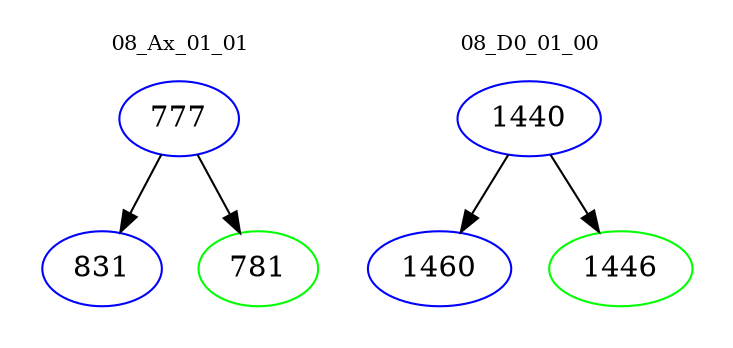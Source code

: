 digraph{
subgraph cluster_0 {
color = white
label = "08_Ax_01_01";
fontsize=10;
T0_777 [label="777", color="blue"]
T0_777 -> T0_831 [color="black"]
T0_831 [label="831", color="blue"]
T0_777 -> T0_781 [color="black"]
T0_781 [label="781", color="green"]
}
subgraph cluster_1 {
color = white
label = "08_D0_01_00";
fontsize=10;
T1_1440 [label="1440", color="blue"]
T1_1440 -> T1_1460 [color="black"]
T1_1460 [label="1460", color="blue"]
T1_1440 -> T1_1446 [color="black"]
T1_1446 [label="1446", color="green"]
}
}
